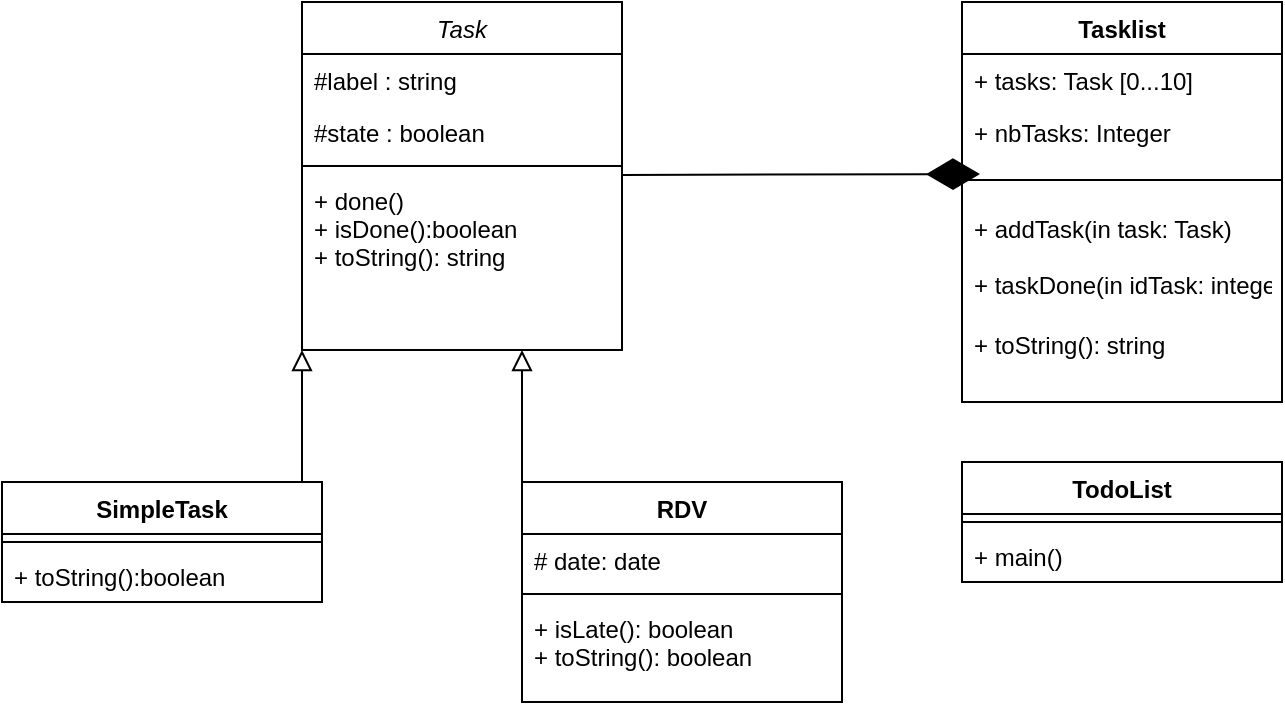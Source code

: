 <mxfile version="16.2.4" type="github">
  <diagram id="C5RBs43oDa-KdzZeNtuy" name="Page-1">
    <mxGraphModel dx="1038" dy="547" grid="1" gridSize="10" guides="1" tooltips="1" connect="1" arrows="1" fold="1" page="1" pageScale="1" pageWidth="827" pageHeight="1169" math="0" shadow="0">
      <root>
        <mxCell id="WIyWlLk6GJQsqaUBKTNV-0" />
        <mxCell id="WIyWlLk6GJQsqaUBKTNV-1" parent="WIyWlLk6GJQsqaUBKTNV-0" />
        <mxCell id="zkfFHV4jXpPFQw0GAbJ--0" value="Task" style="swimlane;fontStyle=2;align=center;verticalAlign=top;childLayout=stackLayout;horizontal=1;startSize=26;horizontalStack=0;resizeParent=1;resizeLast=0;collapsible=1;marginBottom=0;rounded=0;shadow=0;strokeWidth=1;" parent="WIyWlLk6GJQsqaUBKTNV-1" vertex="1">
          <mxGeometry x="220" y="120" width="160" height="174" as="geometry">
            <mxRectangle x="230" y="140" width="160" height="26" as="alternateBounds" />
          </mxGeometry>
        </mxCell>
        <mxCell id="zkfFHV4jXpPFQw0GAbJ--1" value="#label : string" style="text;align=left;verticalAlign=top;spacingLeft=4;spacingRight=4;overflow=hidden;rotatable=0;points=[[0,0.5],[1,0.5]];portConstraint=eastwest;" parent="zkfFHV4jXpPFQw0GAbJ--0" vertex="1">
          <mxGeometry y="26" width="160" height="26" as="geometry" />
        </mxCell>
        <mxCell id="zkfFHV4jXpPFQw0GAbJ--2" value="#state : boolean" style="text;align=left;verticalAlign=top;spacingLeft=4;spacingRight=4;overflow=hidden;rotatable=0;points=[[0,0.5],[1,0.5]];portConstraint=eastwest;rounded=0;shadow=0;html=0;" parent="zkfFHV4jXpPFQw0GAbJ--0" vertex="1">
          <mxGeometry y="52" width="160" height="26" as="geometry" />
        </mxCell>
        <mxCell id="zkfFHV4jXpPFQw0GAbJ--4" value="" style="line;html=1;strokeWidth=1;align=left;verticalAlign=middle;spacingTop=-1;spacingLeft=3;spacingRight=3;rotatable=0;labelPosition=right;points=[];portConstraint=eastwest;" parent="zkfFHV4jXpPFQw0GAbJ--0" vertex="1">
          <mxGeometry y="78" width="160" height="8" as="geometry" />
        </mxCell>
        <mxCell id="zkfFHV4jXpPFQw0GAbJ--5" value="+ done()&#xa;+ isDone():boolean&#xa;+ toString(): string" style="text;align=left;verticalAlign=top;spacingLeft=4;spacingRight=4;overflow=hidden;rotatable=0;points=[[0,0.5],[1,0.5]];portConstraint=eastwest;" parent="zkfFHV4jXpPFQw0GAbJ--0" vertex="1">
          <mxGeometry y="86" width="160" height="88" as="geometry" />
        </mxCell>
        <mxCell id="VcES8m1dCCDnXFo_vqCl-2" value="" style="endArrow=diamondThin;endFill=1;endSize=24;html=1;rounded=0;entryX=0.056;entryY=0.364;entryDx=0;entryDy=0;entryPerimeter=0;" edge="1" parent="WIyWlLk6GJQsqaUBKTNV-1" target="VcES8m1dCCDnXFo_vqCl-9">
          <mxGeometry width="160" relative="1" as="geometry">
            <mxPoint x="380" y="206.5" as="sourcePoint" />
            <mxPoint x="540" y="206.5" as="targetPoint" />
          </mxGeometry>
        </mxCell>
        <mxCell id="VcES8m1dCCDnXFo_vqCl-7" value="Tasklist" style="swimlane;fontStyle=1;align=center;verticalAlign=top;childLayout=stackLayout;horizontal=1;startSize=26;horizontalStack=0;resizeParent=1;resizeParentMax=0;resizeLast=0;collapsible=1;marginBottom=0;" vertex="1" parent="WIyWlLk6GJQsqaUBKTNV-1">
          <mxGeometry x="550" y="120" width="160" height="200" as="geometry" />
        </mxCell>
        <mxCell id="VcES8m1dCCDnXFo_vqCl-11" value="+ tasks: Task [0...10]" style="text;strokeColor=none;fillColor=none;align=left;verticalAlign=top;spacingLeft=4;spacingRight=4;overflow=hidden;rotatable=0;points=[[0,0.5],[1,0.5]];portConstraint=eastwest;" vertex="1" parent="VcES8m1dCCDnXFo_vqCl-7">
          <mxGeometry y="26" width="160" height="26" as="geometry" />
        </mxCell>
        <mxCell id="VcES8m1dCCDnXFo_vqCl-5" value="+ nbTasks: Integer" style="text;strokeColor=none;fillColor=none;align=left;verticalAlign=top;spacingLeft=4;spacingRight=4;overflow=hidden;rotatable=0;points=[[0,0.5],[1,0.5]];portConstraint=eastwest;" vertex="1" parent="VcES8m1dCCDnXFo_vqCl-7">
          <mxGeometry y="52" width="160" height="26" as="geometry" />
        </mxCell>
        <mxCell id="VcES8m1dCCDnXFo_vqCl-9" value="" style="line;strokeWidth=1;fillColor=none;align=left;verticalAlign=middle;spacingTop=-1;spacingLeft=3;spacingRight=3;rotatable=0;labelPosition=right;points=[];portConstraint=eastwest;" vertex="1" parent="VcES8m1dCCDnXFo_vqCl-7">
          <mxGeometry y="78" width="160" height="22" as="geometry" />
        </mxCell>
        <mxCell id="VcES8m1dCCDnXFo_vqCl-12" value="+ addTask(in task: Task)&#xa;" style="text;strokeColor=none;fillColor=none;align=left;verticalAlign=top;spacingLeft=4;spacingRight=4;overflow=hidden;rotatable=0;points=[[0,0.5],[1,0.5]];portConstraint=eastwest;" vertex="1" parent="VcES8m1dCCDnXFo_vqCl-7">
          <mxGeometry y="100" width="160" height="28" as="geometry" />
        </mxCell>
        <mxCell id="VcES8m1dCCDnXFo_vqCl-10" value="+ taskDone(in idTask: integer)&#xa;&#xa;" style="text;strokeColor=none;fillColor=none;align=left;verticalAlign=top;spacingLeft=4;spacingRight=4;overflow=hidden;rotatable=0;points=[[0,0.5],[1,0.5]];portConstraint=eastwest;" vertex="1" parent="VcES8m1dCCDnXFo_vqCl-7">
          <mxGeometry y="128" width="160" height="30" as="geometry" />
        </mxCell>
        <mxCell id="VcES8m1dCCDnXFo_vqCl-13" value="+ toString(): string&#xa;&#xa;" style="text;strokeColor=none;fillColor=none;align=left;verticalAlign=top;spacingLeft=4;spacingRight=4;overflow=hidden;rotatable=0;points=[[0,0.5],[1,0.5]];portConstraint=eastwest;" vertex="1" parent="VcES8m1dCCDnXFo_vqCl-7">
          <mxGeometry y="158" width="160" height="42" as="geometry" />
        </mxCell>
        <mxCell id="VcES8m1dCCDnXFo_vqCl-14" value="TodoList" style="swimlane;fontStyle=1;align=center;verticalAlign=top;childLayout=stackLayout;horizontal=1;startSize=26;horizontalStack=0;resizeParent=1;resizeParentMax=0;resizeLast=0;collapsible=1;marginBottom=0;" vertex="1" parent="WIyWlLk6GJQsqaUBKTNV-1">
          <mxGeometry x="550" y="350" width="160" height="60" as="geometry" />
        </mxCell>
        <mxCell id="VcES8m1dCCDnXFo_vqCl-16" value="" style="line;strokeWidth=1;fillColor=none;align=left;verticalAlign=middle;spacingTop=-1;spacingLeft=3;spacingRight=3;rotatable=0;labelPosition=right;points=[];portConstraint=eastwest;" vertex="1" parent="VcES8m1dCCDnXFo_vqCl-14">
          <mxGeometry y="26" width="160" height="8" as="geometry" />
        </mxCell>
        <mxCell id="VcES8m1dCCDnXFo_vqCl-17" value="+ main()" style="text;strokeColor=none;fillColor=none;align=left;verticalAlign=top;spacingLeft=4;spacingRight=4;overflow=hidden;rotatable=0;points=[[0,0.5],[1,0.5]];portConstraint=eastwest;" vertex="1" parent="VcES8m1dCCDnXFo_vqCl-14">
          <mxGeometry y="34" width="160" height="26" as="geometry" />
        </mxCell>
        <mxCell id="VcES8m1dCCDnXFo_vqCl-18" value="SimpleTask" style="swimlane;fontStyle=1;align=center;verticalAlign=top;childLayout=stackLayout;horizontal=1;startSize=26;horizontalStack=0;resizeParent=1;resizeParentMax=0;resizeLast=0;collapsible=1;marginBottom=0;" vertex="1" parent="WIyWlLk6GJQsqaUBKTNV-1">
          <mxGeometry x="70" y="360" width="160" height="60" as="geometry" />
        </mxCell>
        <mxCell id="VcES8m1dCCDnXFo_vqCl-20" value="" style="line;strokeWidth=1;fillColor=none;align=left;verticalAlign=middle;spacingTop=-1;spacingLeft=3;spacingRight=3;rotatable=0;labelPosition=right;points=[];portConstraint=eastwest;" vertex="1" parent="VcES8m1dCCDnXFo_vqCl-18">
          <mxGeometry y="26" width="160" height="8" as="geometry" />
        </mxCell>
        <mxCell id="VcES8m1dCCDnXFo_vqCl-21" value="+ toString():boolean" style="text;strokeColor=none;fillColor=none;align=left;verticalAlign=top;spacingLeft=4;spacingRight=4;overflow=hidden;rotatable=0;points=[[0,0.5],[1,0.5]];portConstraint=eastwest;" vertex="1" parent="VcES8m1dCCDnXFo_vqCl-18">
          <mxGeometry y="34" width="160" height="26" as="geometry" />
        </mxCell>
        <mxCell id="VcES8m1dCCDnXFo_vqCl-22" value="RDV" style="swimlane;fontStyle=1;align=center;verticalAlign=top;childLayout=stackLayout;horizontal=1;startSize=26;horizontalStack=0;resizeParent=1;resizeParentMax=0;resizeLast=0;collapsible=1;marginBottom=0;" vertex="1" parent="WIyWlLk6GJQsqaUBKTNV-1">
          <mxGeometry x="330" y="360" width="160" height="110" as="geometry" />
        </mxCell>
        <mxCell id="VcES8m1dCCDnXFo_vqCl-23" value="# date: date" style="text;strokeColor=none;fillColor=none;align=left;verticalAlign=top;spacingLeft=4;spacingRight=4;overflow=hidden;rotatable=0;points=[[0,0.5],[1,0.5]];portConstraint=eastwest;" vertex="1" parent="VcES8m1dCCDnXFo_vqCl-22">
          <mxGeometry y="26" width="160" height="26" as="geometry" />
        </mxCell>
        <mxCell id="VcES8m1dCCDnXFo_vqCl-24" value="" style="line;strokeWidth=1;fillColor=none;align=left;verticalAlign=middle;spacingTop=-1;spacingLeft=3;spacingRight=3;rotatable=0;labelPosition=right;points=[];portConstraint=eastwest;" vertex="1" parent="VcES8m1dCCDnXFo_vqCl-22">
          <mxGeometry y="52" width="160" height="8" as="geometry" />
        </mxCell>
        <mxCell id="VcES8m1dCCDnXFo_vqCl-25" value="+ isLate(): boolean&#xa;+ toString(): boolean&#xa;" style="text;strokeColor=none;fillColor=none;align=left;verticalAlign=top;spacingLeft=4;spacingRight=4;overflow=hidden;rotatable=0;points=[[0,0.5],[1,0.5]];portConstraint=eastwest;" vertex="1" parent="VcES8m1dCCDnXFo_vqCl-22">
          <mxGeometry y="60" width="160" height="50" as="geometry" />
        </mxCell>
        <mxCell id="VcES8m1dCCDnXFo_vqCl-26" value="" style="endArrow=block;startArrow=none;endFill=0;startFill=0;endSize=8;html=1;verticalAlign=bottom;labelBackgroundColor=none;rounded=0;" edge="1" parent="WIyWlLk6GJQsqaUBKTNV-1">
          <mxGeometry width="160" relative="1" as="geometry">
            <mxPoint x="220" y="360" as="sourcePoint" />
            <mxPoint x="220" y="294" as="targetPoint" />
          </mxGeometry>
        </mxCell>
        <mxCell id="VcES8m1dCCDnXFo_vqCl-27" value="" style="endArrow=block;startArrow=none;endFill=0;startFill=0;endSize=8;html=1;verticalAlign=bottom;labelBackgroundColor=none;rounded=0;" edge="1" parent="WIyWlLk6GJQsqaUBKTNV-1">
          <mxGeometry width="160" relative="1" as="geometry">
            <mxPoint x="330" y="360" as="sourcePoint" />
            <mxPoint x="330" y="294" as="targetPoint" />
          </mxGeometry>
        </mxCell>
      </root>
    </mxGraphModel>
  </diagram>
</mxfile>
